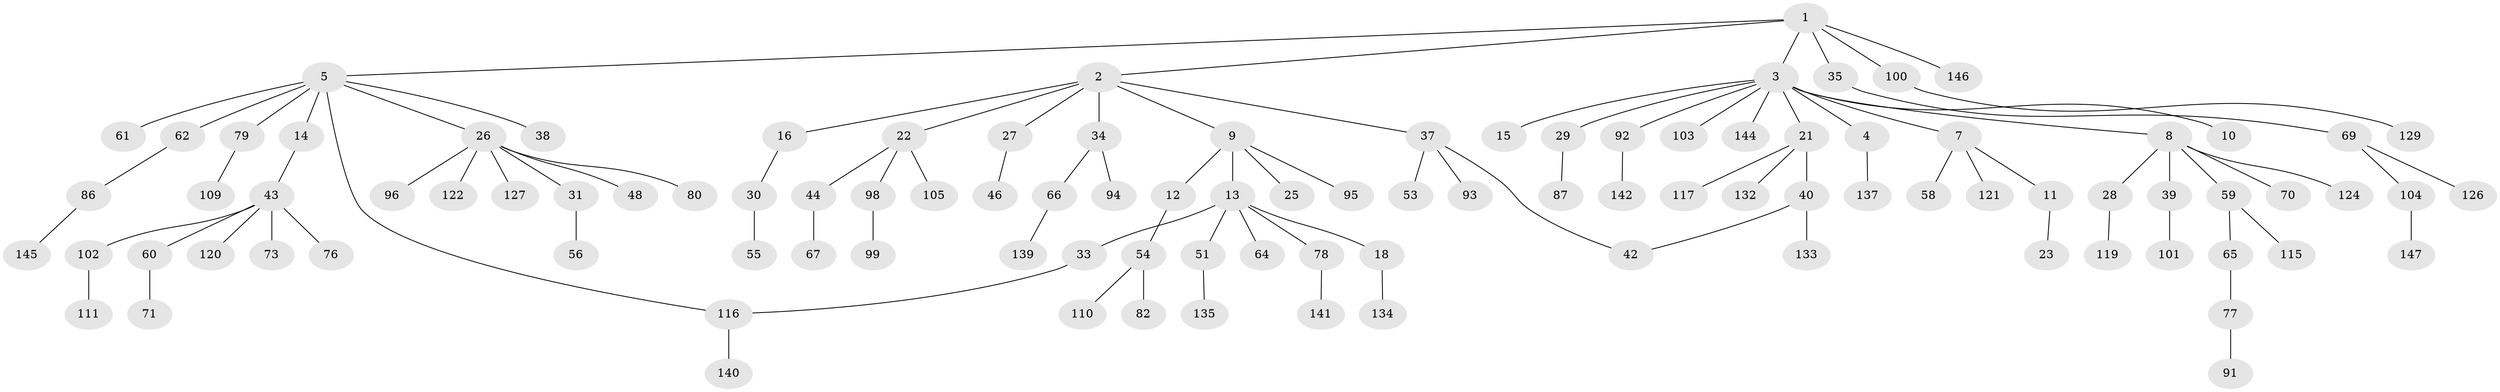 // original degree distribution, {6: 0.027210884353741496, 7: 0.006802721088435374, 8: 0.006802721088435374, 3: 0.08843537414965986, 5: 0.02040816326530612, 4: 0.07482993197278912, 2: 0.30612244897959184, 1: 0.46938775510204084}
// Generated by graph-tools (version 1.1) at 2025/41/03/06/25 10:41:29]
// undirected, 105 vertices, 106 edges
graph export_dot {
graph [start="1"]
  node [color=gray90,style=filled];
  1 [super="+63"];
  2 [super="+36"];
  3 [super="+6"];
  4 [super="+32"];
  5 [super="+19"];
  7 [super="+52"];
  8 [super="+24"];
  9 [super="+20"];
  10 [super="+125"];
  11;
  12;
  13 [super="+47"];
  14 [super="+17"];
  15;
  16;
  18 [super="+74"];
  21 [super="+81"];
  22 [super="+84"];
  23 [super="+89"];
  25 [super="+45"];
  26 [super="+41"];
  27;
  28 [super="+107"];
  29;
  30 [super="+57"];
  31;
  33;
  34 [super="+75"];
  35 [super="+85"];
  37 [super="+50"];
  38;
  39;
  40;
  42 [super="+136"];
  43 [super="+49"];
  44;
  46;
  48;
  51;
  53 [super="+108"];
  54 [super="+131"];
  55;
  56 [super="+68"];
  58 [super="+118"];
  59 [super="+88"];
  60;
  61;
  62;
  64;
  65 [super="+72"];
  66 [super="+114"];
  67 [super="+90"];
  69 [super="+112"];
  70;
  71;
  73;
  76;
  77 [super="+83"];
  78 [super="+138"];
  79 [super="+128"];
  80;
  82;
  86 [super="+97"];
  87;
  91 [super="+113"];
  92;
  93;
  94;
  95;
  96;
  98;
  99;
  100 [super="+123"];
  101;
  102;
  103 [super="+106"];
  104;
  105;
  109;
  110;
  111;
  115;
  116;
  117;
  119 [super="+130"];
  120;
  121;
  122;
  124;
  126;
  127 [super="+143"];
  129;
  132;
  133;
  134;
  135;
  137;
  139;
  140;
  141;
  142;
  144;
  145;
  146;
  147;
  1 -- 2;
  1 -- 3;
  1 -- 5;
  1 -- 35;
  1 -- 146;
  1 -- 100;
  2 -- 9;
  2 -- 16;
  2 -- 22;
  2 -- 27;
  2 -- 34;
  2 -- 37;
  3 -- 4;
  3 -- 7;
  3 -- 8;
  3 -- 92;
  3 -- 103;
  3 -- 144;
  3 -- 21;
  3 -- 10;
  3 -- 29;
  3 -- 15;
  4 -- 137;
  5 -- 14;
  5 -- 38;
  5 -- 62;
  5 -- 116;
  5 -- 26;
  5 -- 61;
  5 -- 79;
  7 -- 11;
  7 -- 58;
  7 -- 121;
  8 -- 28;
  8 -- 39;
  8 -- 59;
  8 -- 70;
  8 -- 124;
  9 -- 12;
  9 -- 13;
  9 -- 25;
  9 -- 95;
  11 -- 23;
  12 -- 54;
  13 -- 18;
  13 -- 33;
  13 -- 64;
  13 -- 51;
  13 -- 78;
  14 -- 43;
  16 -- 30;
  18 -- 134;
  21 -- 40;
  21 -- 117;
  21 -- 132;
  22 -- 44;
  22 -- 105;
  22 -- 98;
  26 -- 31;
  26 -- 48;
  26 -- 80;
  26 -- 96;
  26 -- 122;
  26 -- 127;
  27 -- 46;
  28 -- 119;
  29 -- 87;
  30 -- 55;
  31 -- 56;
  33 -- 116;
  34 -- 66;
  34 -- 94;
  35 -- 69;
  37 -- 53;
  37 -- 93;
  37 -- 42;
  39 -- 101;
  40 -- 42;
  40 -- 133;
  43 -- 60;
  43 -- 76;
  43 -- 102;
  43 -- 120;
  43 -- 73;
  44 -- 67;
  51 -- 135;
  54 -- 82;
  54 -- 110;
  59 -- 65;
  59 -- 115;
  60 -- 71;
  62 -- 86;
  65 -- 77;
  66 -- 139;
  69 -- 104;
  69 -- 126;
  77 -- 91;
  78 -- 141;
  79 -- 109;
  86 -- 145;
  92 -- 142;
  98 -- 99;
  100 -- 129;
  102 -- 111;
  104 -- 147;
  116 -- 140;
}

